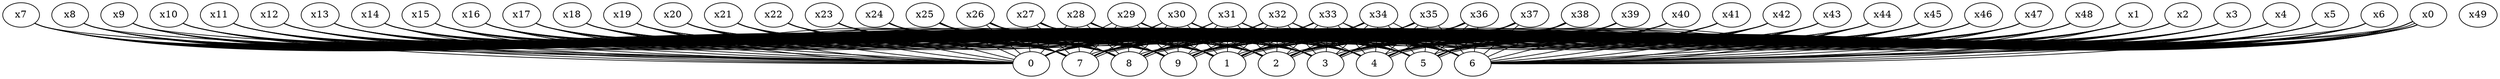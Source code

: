 graph {
    0x0 []
    1x0 []
    2x0 []
    3x0 []
    4x0 []
    5x0 []
    6x0 []
    7x0 []
    8x0 []
    9x0 []
    9x1 []
    9x2 []
    9x3 []
    9x4 []
    9x5 []
    9x6 []
    9x7 []
    9x8 []
    9x9 []
    9x10 []
    9x11 []
    9x12 []
    9x13 []
    9x14 []
    9x15 []
    9x16 []
    9x17 []
    9x18 []
    9x19 []
    9x20 []
    9x21 []
    9x22 []
    9x23 []
    9x24 []
    9x25 []
    9x26 []
    9x27 []
    9x28 []
    9x29 []
    9x30 []
    9x31 []
    9x32 []
    9x33 []
    9x34 []
    9x35 []
    9x36 []
    9x37 []
    9x38 []
    9x39 []
    9x40 []
    9x41 []
    9x42 []
    9x43 []
    9x44 []
    9x45 []
    9x46 []
    9x47 []
    9x48 []
    9x49 []
    8x1 []
    8x2 []
    8x3 []
    8x4 []
    8x5 []
    8x6 []
    8x7 []
    8x8 []
    8x9 []
    8x10 []
    8x11 []
    8x12 []
    8x13 []
    8x14 []
    8x15 []
    8x16 []
    8x17 []
    8x18 []
    8x19 []
    8x20 []
    8x21 []
    8x22 []
    8x23 []
    8x24 []
    8x25 []
    8x26 []
    8x27 []
    8x28 []
    8x29 []
    8x30 []
    8x31 []
    8x32 []
    8x33 []
    8x34 []
    8x35 []
    8x36 []
    8x37 []
    8x38 []
    8x39 []
    8x40 []
    8x41 []
    8x42 []
    8x43 []
    8x44 []
    8x45 []
    8x46 []
    8x47 []
    8x48 []
    8x49 []
    7x1 []
    7x2 []
    7x3 []
    7x4 []
    7x5 []
    7x6 []
    7x7 []
    7x8 []
    7x9 []
    7x10 []
    7x11 []
    7x12 []
    7x13 []
    7x14 []
    7x15 []
    7x16 []
    7x17 []
    7x18 []
    7x19 []
    7x20 []
    7x21 []
    7x22 []
    7x23 []
    7x24 []
    7x25 []
    7x26 []
    7x27 []
    7x28 []
    7x29 []
    7x30 []
    7x31 []
    7x32 []
    7x33 []
    7x34 []
    7x35 []
    7x36 []
    7x37 []
    7x38 []
    7x39 []
    7x40 []
    7x41 []
    7x42 []
    7x43 []
    7x44 []
    7x45 []
    7x46 []
    7x47 []
    7x48 []
    7x49 []
    6x1 []
    6x2 []
    6x3 []
    6x4 []
    6x5 []
    6x6 []
    6x7 []
    6x8 []
    6x9 []
    6x10 []
    6x11 []
    6x12 []
    6x13 []
    6x14 []
    6x15 []
    6x16 []
    6x17 []
    6x18 []
    6x19 []
    6x20 []
    6x21 []
    6x22 []
    6x23 []
    6x24 []
    6x25 []
    6x26 []
    6x27 []
    6x28 []
    6x29 []
    6x30 []
    6x31 []
    6x32 []
    6x33 []
    6x34 []
    6x35 []
    6x36 []
    6x37 []
    6x38 []
    6x39 []
    6x40 []
    6x41 []
    6x42 []
    6x43 []
    6x44 []
    6x45 []
    6x46 []
    6x47 []
    6x48 []
    6x49 []
    5x1 []
    5x2 []
    5x3 []
    5x4 []
    5x5 []
    5x6 []
    5x7 []
    5x8 []
    5x9 []
    5x10 []
    5x11 []
    5x12 []
    5x13 []
    5x14 []
    5x15 []
    5x16 []
    5x17 []
    5x18 []
    5x19 []
    5x20 []
    5x21 []
    5x22 []
    5x23 []
    5x24 []
    5x25 []
    5x26 []
    5x27 []
    5x28 []
    5x29 []
    5x30 []
    5x31 []
    5x32 []
    5x33 []
    5x34 []
    5x35 []
    5x36 []
    5x37 []
    5x38 []
    5x39 []
    5x40 []
    5x41 []
    5x42 []
    5x43 []
    5x44 []
    5x45 []
    5x46 []
    5x47 []
    5x48 []
    5x49 []
    4x1 []
    4x2 []
    4x3 []
    4x4 []
    4x5 []
    4x6 []
    4x7 []
    4x8 []
    4x9 []
    4x10 []
    4x11 []
    4x12 []
    4x13 []
    4x14 []
    4x15 []
    4x16 []
    4x17 []
    4x18 []
    4x19 []
    4x20 []
    4x21 []
    4x22 []
    4x23 []
    4x24 []
    4x25 []
    4x26 []
    4x27 []
    4x28 []
    4x29 []
    4x30 []
    4x31 []
    4x32 []
    4x33 []
    4x34 []
    4x35 []
    4x36 []
    4x37 []
    4x38 []
    4x39 []
    4x40 []
    4x41 []
    4x42 []
    4x43 []
    4x44 []
    4x45 []
    4x46 []
    4x47 []
    4x48 []
    4x49 []
    3x1 []
    3x2 []
    3x3 []
    3x4 []
    3x5 []
    3x6 []
    3x7 []
    3x8 []
    3x9 []
    3x10 []
    3x11 []
    3x12 []
    3x13 []
    3x14 []
    3x15 []
    3x16 []
    3x17 []
    3x18 []
    3x19 []
    3x20 []
    3x21 []
    3x22 []
    3x23 []
    3x24 []
    3x25 []
    3x26 []
    3x27 []
    3x28 []
    3x29 []
    3x30 []
    3x31 []
    3x32 []
    3x33 []
    3x34 []
    3x35 []
    3x36 []
    3x37 []
    3x38 []
    3x39 []
    3x40 []
    3x41 []
    3x42 []
    3x43 []
    3x44 []
    3x45 []
    3x46 []
    3x47 []
    3x48 []
    3x49 []
    2x1 []
    2x2 []
    2x3 []
    2x4 []
    2x5 []
    2x6 []
    2x7 []
    2x8 []
    2x9 []
    2x10 []
    2x11 []
    2x12 []
    2x13 []
    2x14 []
    2x15 []
    2x16 []
    2x17 []
    2x18 []
    2x19 []
    2x20 []
    2x21 []
    2x22 []
    2x23 []
    2x24 []
    2x25 []
    2x26 []
    2x27 []
    2x28 []
    2x29 []
    2x30 []
    2x31 []
    2x32 []
    2x33 []
    2x34 []
    2x35 []
    2x36 []
    2x37 []
    2x38 []
    2x39 []
    2x40 []
    2x41 []
    2x42 []
    2x43 []
    2x44 []
    2x45 []
    2x46 []
    2x47 []
    2x48 []
    2x49 []
    1x1 []
    1x2 []
    1x3 []
    1x4 []
    1x5 []
    1x6 []
    1x7 []
    1x8 []
    1x9 []
    1x10 []
    1x11 []
    1x12 []
    1x13 []
    1x14 []
    1x15 []
    1x16 []
    1x17 []
    1x18 []
    1x19 []
    1x20 []
    1x21 []
    1x22 []
    1x23 []
    1x24 []
    1x25 []
    1x26 []
    1x27 []
    1x28 []
    1x29 []
    1x30 []
    1x31 []
    1x32 []
    1x33 []
    1x34 []
    1x35 []
    1x36 []
    1x37 []
    1x38 []
    1x39 []
    1x40 []
    1x41 []
    1x42 []
    1x43 []
    1x44 []
    1x45 []
    1x46 []
    1x47 []
    1x48 []
    1x49 []
    0x1 []
    0x2 []
    0x3 []
    0x4 []
    0x5 []
    0x6 []
    0x7 []
    0x8 []
    0x9 []
    0x10 []
    0x11 []
    0x12 []
    0x13 []
    0x14 []
    0x15 []
    0x16 []
    0x17 []
    0x18 []
    0x19 []
    0x20 []
    0x21 []
    0x22 []
    0x23 []
    0x24 []
    0x25 []
    0x26 []
    0x27 []
    0x28 []
    0x29 []
    0x30 []
    0x31 []
    0x32 []
    0x33 []
    0x34 []
    0x35 []
    0x36 []
    0x37 []
    0x38 []
    0x39 []
    0x40 []
    0x41 []
    0x42 []
    0x43 []
    0x44 []
    0x45 []
    0x46 []
    0x47 []
    0x48 []
    0x49 []
    0x0 -- 1x0
    1x0 -- 2x0
    2x0 -- 3x0
    3x0 -- 4x0
    4x0 -- 5x0
    5x0 -- 6x0
    6x0 -- 7x0
    7x0 -- 8x0
    8x0 -- 9x0
    9x0 -- 9x1
    9x1 -- 9x2
    9x2 -- 9x3
    9x3 -- 9x4
    9x4 -- 9x5
    9x5 -- 9x6
    9x6 -- 9x7
    9x7 -- 9x8
    9x8 -- 9x9
    9x9 -- 9x10
    9x10 -- 9x11
    9x11 -- 9x12
    9x12 -- 9x13
    9x13 -- 9x14
    9x14 -- 9x15
    9x15 -- 9x16
    9x16 -- 9x17
    9x17 -- 9x18
    9x18 -- 9x19
    9x19 -- 9x20
    9x20 -- 9x21
    9x21 -- 9x22
    9x22 -- 9x23
    9x23 -- 9x24
    9x24 -- 9x25
    9x25 -- 9x26
    9x26 -- 9x27
    9x27 -- 9x28
    9x28 -- 9x29
    9x29 -- 9x30
    9x30 -- 9x31
    9x31 -- 9x32
    9x32 -- 9x33
    9x33 -- 9x34
    9x34 -- 9x35
    9x35 -- 9x36
    9x36 -- 9x37
    9x37 -- 9x38
    9x38 -- 9x39
    9x39 -- 9x40
    9x40 -- 9x41
    9x41 -- 9x42
    9x42 -- 9x43
    9x43 -- 9x44
    9x44 -- 9x45
    9x45 -- 9x46
    9x46 -- 9x47
    9x47 -- 9x48
    9x48 -- 9x49
    8x0 -- 8x1
    8x1 -- 8x2
    8x2 -- 8x3
    8x3 -- 8x4
    8x4 -- 8x5
    8x5 -- 8x6
    8x6 -- 8x7
    8x7 -- 8x8
    8x8 -- 8x9
    8x9 -- 8x10
    8x10 -- 8x11
    8x11 -- 8x12
    8x12 -- 8x13
    8x13 -- 8x14
    8x14 -- 8x15
    8x15 -- 8x16
    8x16 -- 8x17
    8x17 -- 8x18
    8x18 -- 8x19
    8x19 -- 8x20
    8x20 -- 8x21
    8x21 -- 8x22
    8x22 -- 8x23
    8x23 -- 8x24
    8x24 -- 8x25
    8x25 -- 8x26
    8x26 -- 8x27
    8x27 -- 8x28
    8x28 -- 8x29
    8x29 -- 8x30
    8x30 -- 8x31
    8x31 -- 8x32
    8x32 -- 8x33
    8x33 -- 8x34
    8x34 -- 8x35
    8x35 -- 8x36
    8x36 -- 8x37
    8x37 -- 8x38
    8x38 -- 8x39
    8x39 -- 8x40
    8x40 -- 8x41
    8x41 -- 8x42
    8x42 -- 8x43
    8x43 -- 8x44
    8x44 -- 8x45
    8x45 -- 8x46
    8x46 -- 8x47
    8x47 -- 8x48
    8x48 -- 8x49
    7x0 -- 7x1
    7x1 -- 7x2
    7x2 -- 7x3
    7x3 -- 7x4
    7x4 -- 7x5
    7x5 -- 7x6
    7x6 -- 7x7
    7x7 -- 7x8
    7x8 -- 7x9
    7x9 -- 7x10
    7x10 -- 7x11
    7x11 -- 7x12
    7x12 -- 7x13
    7x13 -- 7x14
    7x14 -- 7x15
    7x15 -- 7x16
    7x16 -- 7x17
    7x17 -- 7x18
    7x18 -- 7x19
    7x19 -- 7x20
    7x20 -- 7x21
    7x21 -- 7x22
    7x22 -- 7x23
    7x23 -- 7x24
    7x24 -- 7x25
    7x25 -- 7x26
    7x26 -- 7x27
    7x27 -- 7x28
    7x28 -- 7x29
    7x29 -- 7x30
    7x30 -- 7x31
    7x31 -- 7x32
    7x32 -- 7x33
    7x33 -- 7x34
    7x34 -- 7x35
    7x35 -- 7x36
    7x36 -- 7x37
    7x37 -- 7x38
    7x38 -- 7x39
    7x39 -- 7x40
    7x40 -- 7x41
    7x41 -- 7x42
    7x42 -- 7x43
    7x43 -- 7x44
    7x44 -- 7x45
    7x45 -- 7x46
    7x46 -- 7x47
    7x47 -- 7x48
    7x48 -- 7x49
    6x0 -- 6x1
    6x1 -- 6x2
    6x2 -- 6x3
    6x3 -- 6x4
    6x4 -- 6x5
    6x5 -- 6x6
    6x6 -- 6x7
    6x7 -- 6x8
    6x8 -- 6x9
    6x9 -- 6x10
    6x10 -- 6x11
    6x11 -- 6x12
    6x12 -- 6x13
    6x13 -- 6x14
    6x14 -- 6x15
    6x15 -- 6x16
    6x16 -- 6x17
    6x17 -- 6x18
    6x18 -- 6x19
    6x19 -- 6x20
    6x20 -- 6x21
    6x21 -- 6x22
    6x22 -- 6x23
    6x23 -- 6x24
    6x24 -- 6x25
    6x25 -- 6x26
    6x26 -- 6x27
    6x27 -- 6x28
    6x28 -- 6x29
    6x29 -- 6x30
    6x30 -- 6x31
    6x31 -- 6x32
    6x32 -- 6x33
    6x33 -- 6x34
    6x34 -- 6x35
    6x35 -- 6x36
    6x36 -- 6x37
    6x37 -- 6x38
    6x38 -- 6x39
    6x39 -- 6x40
    6x40 -- 6x41
    6x41 -- 6x42
    6x42 -- 6x43
    6x43 -- 6x44
    6x44 -- 6x45
    6x45 -- 6x46
    6x46 -- 6x47
    6x47 -- 6x48
    6x48 -- 6x49
    5x0 -- 5x1
    5x1 -- 5x2
    5x2 -- 5x3
    5x3 -- 5x4
    5x4 -- 5x5
    5x5 -- 5x6
    5x6 -- 5x7
    5x7 -- 5x8
    5x8 -- 5x9
    5x9 -- 5x10
    5x10 -- 5x11
    5x11 -- 5x12
    5x12 -- 5x13
    5x13 -- 5x14
    5x14 -- 5x15
    5x15 -- 5x16
    5x16 -- 5x17
    5x17 -- 5x18
    5x18 -- 5x19
    5x19 -- 5x20
    5x20 -- 5x21
    5x21 -- 5x22
    5x22 -- 5x23
    5x23 -- 5x24
    5x24 -- 5x25
    5x25 -- 5x26
    5x26 -- 5x27
    5x27 -- 5x28
    5x28 -- 5x29
    5x29 -- 5x30
    5x30 -- 5x31
    5x31 -- 5x32
    5x32 -- 5x33
    5x33 -- 5x34
    5x34 -- 5x35
    5x35 -- 5x36
    5x36 -- 5x37
    5x37 -- 5x38
    5x38 -- 5x39
    5x39 -- 5x40
    5x40 -- 5x41
    5x41 -- 5x42
    5x42 -- 5x43
    5x43 -- 5x44
    5x44 -- 5x45
    5x45 -- 5x46
    5x46 -- 5x47
    5x47 -- 5x48
    5x48 -- 5x49
    4x0 -- 4x1
    4x1 -- 4x2
    4x2 -- 4x3
    4x3 -- 4x4
    4x4 -- 4x5
    4x5 -- 4x6
    4x6 -- 4x7
    4x7 -- 4x8
    4x8 -- 4x9
    4x9 -- 4x10
    4x10 -- 4x11
    4x11 -- 4x12
    4x12 -- 4x13
    4x13 -- 4x14
    4x14 -- 4x15
    4x15 -- 4x16
    4x16 -- 4x17
    4x17 -- 4x18
    4x18 -- 4x19
    4x19 -- 4x20
    4x20 -- 4x21
    4x21 -- 4x22
    4x22 -- 4x23
    4x23 -- 4x24
    4x24 -- 4x25
    4x25 -- 4x26
    4x26 -- 4x27
    4x27 -- 4x28
    4x28 -- 4x29
    4x29 -- 4x30
    4x30 -- 4x31
    4x31 -- 4x32
    4x32 -- 4x33
    4x33 -- 4x34
    4x34 -- 4x35
    4x35 -- 4x36
    4x36 -- 4x37
    4x37 -- 4x38
    4x38 -- 4x39
    4x39 -- 4x40
    4x40 -- 4x41
    4x41 -- 4x42
    4x42 -- 4x43
    4x43 -- 4x44
    4x44 -- 4x45
    4x45 -- 4x46
    4x46 -- 4x47
    4x47 -- 4x48
    4x48 -- 4x49
    3x0 -- 3x1
    3x1 -- 3x2
    3x2 -- 3x3
    3x3 -- 3x4
    3x4 -- 3x5
    3x5 -- 3x6
    3x6 -- 3x7
    3x7 -- 3x8
    3x8 -- 3x9
    3x9 -- 3x10
    3x10 -- 3x11
    3x11 -- 3x12
    3x12 -- 3x13
    3x13 -- 3x14
    3x14 -- 3x15
    3x15 -- 3x16
    3x16 -- 3x17
    3x17 -- 3x18
    3x18 -- 3x19
    3x19 -- 3x20
    3x20 -- 3x21
    3x21 -- 3x22
    3x22 -- 3x23
    3x23 -- 3x24
    3x24 -- 3x25
    3x25 -- 3x26
    3x26 -- 3x27
    3x27 -- 3x28
    3x28 -- 3x29
    3x29 -- 3x30
    3x30 -- 3x31
    3x31 -- 3x32
    3x32 -- 3x33
    3x33 -- 3x34
    3x34 -- 3x35
    3x35 -- 3x36
    3x36 -- 3x37
    3x37 -- 3x38
    3x38 -- 3x39
    3x39 -- 3x40
    3x40 -- 3x41
    3x41 -- 3x42
    3x42 -- 3x43
    3x43 -- 3x44
    3x44 -- 3x45
    3x45 -- 3x46
    3x46 -- 3x47
    3x47 -- 3x48
    3x48 -- 3x49
    2x0 -- 2x1
    2x1 -- 2x2
    2x2 -- 2x3
    2x3 -- 2x4
    2x4 -- 2x5
    2x5 -- 2x6
    2x6 -- 2x7
    2x7 -- 2x8
    2x8 -- 2x9
    2x9 -- 2x10
    2x10 -- 2x11
    2x11 -- 2x12
    2x12 -- 2x13
    2x13 -- 2x14
    2x14 -- 2x15
    2x15 -- 2x16
    2x16 -- 2x17
    2x17 -- 2x18
    2x18 -- 2x19
    2x19 -- 2x20
    2x20 -- 2x21
    2x21 -- 2x22
    2x22 -- 2x23
    2x23 -- 2x24
    2x24 -- 2x25
    2x25 -- 2x26
    2x26 -- 2x27
    2x27 -- 2x28
    2x28 -- 2x29
    2x29 -- 2x30
    2x30 -- 2x31
    2x31 -- 2x32
    2x32 -- 2x33
    2x33 -- 2x34
    2x34 -- 2x35
    2x35 -- 2x36
    2x36 -- 2x37
    2x37 -- 2x38
    2x38 -- 2x39
    2x39 -- 2x40
    2x40 -- 2x41
    2x41 -- 2x42
    2x42 -- 2x43
    2x43 -- 2x44
    2x44 -- 2x45
    2x45 -- 2x46
    2x46 -- 2x47
    2x47 -- 2x48
    2x48 -- 2x49
    1x0 -- 1x1
    1x1 -- 1x2
    1x2 -- 1x3
    1x3 -- 1x4
    1x4 -- 1x5
    1x5 -- 1x6
    1x6 -- 1x7
    1x7 -- 1x8
    1x8 -- 1x9
    1x9 -- 1x10
    1x10 -- 1x11
    1x11 -- 1x12
    1x12 -- 1x13
    1x13 -- 1x14
    1x14 -- 1x15
    1x15 -- 1x16
    1x16 -- 1x17
    1x17 -- 1x18
    1x18 -- 1x19
    1x19 -- 1x20
    1x20 -- 1x21
    1x21 -- 1x22
    1x22 -- 1x23
    1x23 -- 1x24
    1x24 -- 1x25
    1x25 -- 1x26
    1x26 -- 1x27
    1x27 -- 1x28
    1x28 -- 1x29
    1x29 -- 1x30
    1x30 -- 1x31
    1x31 -- 1x32
    1x32 -- 1x33
    1x33 -- 1x34
    1x34 -- 1x35
    1x35 -- 1x36
    1x36 -- 1x37
    1x37 -- 1x38
    1x38 -- 1x39
    1x39 -- 1x40
    1x40 -- 1x41
    1x41 -- 1x42
    1x42 -- 1x43
    1x43 -- 1x44
    1x44 -- 1x45
    1x45 -- 1x46
    1x46 -- 1x47
    1x47 -- 1x48
    1x48 -- 1x49
    0x0 -- 0x1
    0x1 -- 0x2
    0x2 -- 0x3
    0x3 -- 0x4
    0x4 -- 0x5
    0x5 -- 0x6
    0x6 -- 0x7
    0x7 -- 0x8
    0x8 -- 0x9
    0x9 -- 0x10
    0x10 -- 0x11
    0x11 -- 0x12
    0x12 -- 0x13
    0x13 -- 0x14
    0x14 -- 0x15
    0x15 -- 0x16
    0x16 -- 0x17
    0x17 -- 0x18
    0x18 -- 0x19
    0x19 -- 0x20
    0x20 -- 0x21
    0x21 -- 0x22
    0x22 -- 0x23
    0x23 -- 0x24
    0x24 -- 0x25
    0x25 -- 0x26
    0x26 -- 0x27
    0x27 -- 0x28
    0x28 -- 0x29
    0x29 -- 0x30
    0x30 -- 0x31
    0x31 -- 0x32
    0x32 -- 0x33
    0x33 -- 0x34
    0x34 -- 0x35
    0x35 -- 0x36
    0x36 -- 0x37
    0x37 -- 0x38
    0x38 -- 0x39
    0x39 -- 0x40
    0x40 -- 0x41
    0x41 -- 0x42
    0x42 -- 0x43
    0x43 -- 0x44
    0x44 -- 0x45
    0x45 -- 0x46
    0x46 -- 0x47
    0x47 -- 0x48
    0x48 -- 0x49
}
